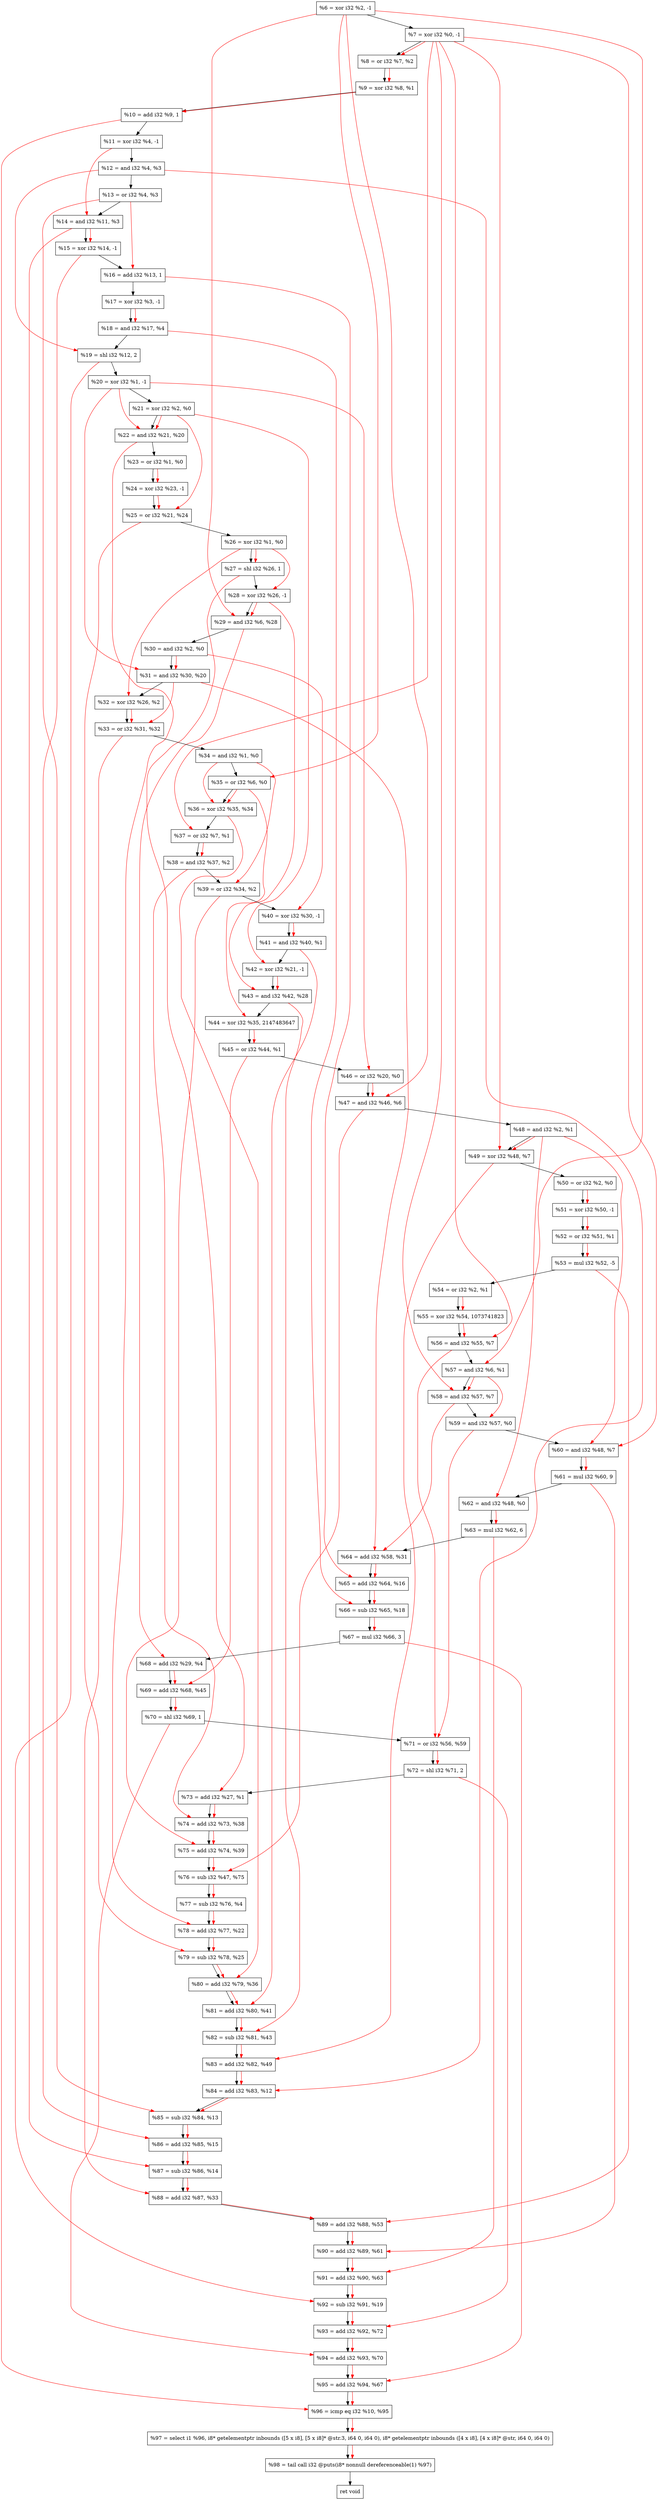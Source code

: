 digraph "DFG for'crackme' function" {
	Node0xa5d2b0[shape=record, label="  %6 = xor i32 %2, -1"];
	Node0xa5d320[shape=record, label="  %7 = xor i32 %0, -1"];
	Node0xa5d390[shape=record, label="  %8 = or i32 %7, %2"];
	Node0xa5d400[shape=record, label="  %9 = xor i32 %8, %1"];
	Node0xa5d4a0[shape=record, label="  %10 = add i32 %9, 1"];
	Node0xa5d510[shape=record, label="  %11 = xor i32 %4, -1"];
	Node0xa5d580[shape=record, label="  %12 = and i32 %4, %3"];
	Node0xa5d5f0[shape=record, label="  %13 = or i32 %4, %3"];
	Node0xa5d660[shape=record, label="  %14 = and i32 %11, %3"];
	Node0xa5d6d0[shape=record, label="  %15 = xor i32 %14, -1"];
	Node0xa5d740[shape=record, label="  %16 = add i32 %13, 1"];
	Node0xa5d7b0[shape=record, label="  %17 = xor i32 %3, -1"];
	Node0xa5d820[shape=record, label="  %18 = and i32 %17, %4"];
	Node0xa5d8c0[shape=record, label="  %19 = shl i32 %12, 2"];
	Node0xa5d930[shape=record, label="  %20 = xor i32 %1, -1"];
	Node0xa5d9a0[shape=record, label="  %21 = xor i32 %2, %0"];
	Node0xa5da10[shape=record, label="  %22 = and i32 %21, %20"];
	Node0xa5da80[shape=record, label="  %23 = or i32 %1, %0"];
	Node0xa5daf0[shape=record, label="  %24 = xor i32 %23, -1"];
	Node0xa5db60[shape=record, label="  %25 = or i32 %21, %24"];
	Node0xa5dbd0[shape=record, label="  %26 = xor i32 %1, %0"];
	Node0xa5dc40[shape=record, label="  %27 = shl i32 %26, 1"];
	Node0xa5dcb0[shape=record, label="  %28 = xor i32 %26, -1"];
	Node0xa5dd20[shape=record, label="  %29 = and i32 %6, %28"];
	Node0xa5dd90[shape=record, label="  %30 = and i32 %2, %0"];
	Node0xa5de00[shape=record, label="  %31 = and i32 %30, %20"];
	Node0xa5de70[shape=record, label="  %32 = xor i32 %26, %2"];
	Node0xa5e0f0[shape=record, label="  %33 = or i32 %31, %32"];
	Node0xa5e160[shape=record, label="  %34 = and i32 %1, %0"];
	Node0xa5e1d0[shape=record, label="  %35 = or i32 %6, %0"];
	Node0xa5e240[shape=record, label="  %36 = xor i32 %35, %34"];
	Node0xa5e2b0[shape=record, label="  %37 = or i32 %7, %1"];
	Node0xa5e320[shape=record, label="  %38 = and i32 %37, %2"];
	Node0xa5e390[shape=record, label="  %39 = or i32 %34, %2"];
	Node0xa5e400[shape=record, label="  %40 = xor i32 %30, -1"];
	Node0xa5e470[shape=record, label="  %41 = and i32 %40, %1"];
	Node0xa5e4e0[shape=record, label="  %42 = xor i32 %21, -1"];
	Node0xa5e550[shape=record, label="  %43 = and i32 %42, %28"];
	Node0xa5e5f0[shape=record, label="  %44 = xor i32 %35, 2147483647"];
	Node0xa5e660[shape=record, label="  %45 = or i32 %44, %1"];
	Node0xa5e6d0[shape=record, label="  %46 = or i32 %20, %0"];
	Node0xa5e740[shape=record, label="  %47 = and i32 %46, %6"];
	Node0xa5e7b0[shape=record, label="  %48 = and i32 %2, %1"];
	Node0xa5e820[shape=record, label="  %49 = xor i32 %48, %7"];
	Node0xa5e890[shape=record, label="  %50 = or i32 %2, %0"];
	Node0xa5e900[shape=record, label="  %51 = xor i32 %50, -1"];
	Node0xa5e970[shape=record, label="  %52 = or i32 %51, %1"];
	Node0xa5ea10[shape=record, label="  %53 = mul i32 %52, -5"];
	Node0xa5ea80[shape=record, label="  %54 = or i32 %2, %1"];
	Node0xa5eb20[shape=record, label="  %55 = xor i32 %54, 1073741823"];
	Node0xa5eb90[shape=record, label="  %56 = and i32 %55, %7"];
	Node0xa5ec00[shape=record, label="  %57 = and i32 %6, %1"];
	Node0xa5ec70[shape=record, label="  %58 = and i32 %57, %7"];
	Node0xa5ece0[shape=record, label="  %59 = and i32 %57, %0"];
	Node0xa5ed50[shape=record, label="  %60 = and i32 %48, %7"];
	Node0xa5edf0[shape=record, label="  %61 = mul i32 %60, 9"];
	Node0xa5ee60[shape=record, label="  %62 = and i32 %48, %0"];
	Node0xa5ef00[shape=record, label="  %63 = mul i32 %62, 6"];
	Node0xa5ef70[shape=record, label="  %64 = add i32 %58, %31"];
	Node0xa5f3f0[shape=record, label="  %65 = add i32 %64, %16"];
	Node0xa5f460[shape=record, label="  %66 = sub i32 %65, %18"];
	Node0xa5f500[shape=record, label="  %67 = mul i32 %66, 3"];
	Node0xa5f570[shape=record, label="  %68 = add i32 %29, %4"];
	Node0xa5f5e0[shape=record, label="  %69 = add i32 %68, %45"];
	Node0xa5f650[shape=record, label="  %70 = shl i32 %69, 1"];
	Node0xa5f6c0[shape=record, label="  %71 = or i32 %56, %59"];
	Node0xa5f730[shape=record, label="  %72 = shl i32 %71, 2"];
	Node0xa5f7a0[shape=record, label="  %73 = add i32 %27, %1"];
	Node0xa5f810[shape=record, label="  %74 = add i32 %73, %38"];
	Node0xa5f880[shape=record, label="  %75 = add i32 %74, %39"];
	Node0xa5f8f0[shape=record, label="  %76 = sub i32 %47, %75"];
	Node0xa5f960[shape=record, label="  %77 = sub i32 %76, %4"];
	Node0xa5f9d0[shape=record, label="  %78 = add i32 %77, %22"];
	Node0xa5fa40[shape=record, label="  %79 = sub i32 %78, %25"];
	Node0xa5fab0[shape=record, label="  %80 = add i32 %79, %36"];
	Node0xa5fb20[shape=record, label="  %81 = add i32 %80, %41"];
	Node0xa5fb90[shape=record, label="  %82 = sub i32 %81, %43"];
	Node0xa5fc00[shape=record, label="  %83 = add i32 %82, %49"];
	Node0xa5fc70[shape=record, label="  %84 = add i32 %83, %12"];
	Node0xa5fce0[shape=record, label="  %85 = sub i32 %84, %13"];
	Node0xa5fd50[shape=record, label="  %86 = add i32 %85, %15"];
	Node0xa5fdc0[shape=record, label="  %87 = sub i32 %86, %14"];
	Node0xa5fe30[shape=record, label="  %88 = add i32 %87, %33"];
	Node0xa5fea0[shape=record, label="  %89 = add i32 %88, %53"];
	Node0xa5ff10[shape=record, label="  %90 = add i32 %89, %61"];
	Node0xa5ff80[shape=record, label="  %91 = add i32 %90, %63"];
	Node0xa5fff0[shape=record, label="  %92 = sub i32 %91, %19"];
	Node0xa60060[shape=record, label="  %93 = add i32 %92, %72"];
	Node0xa600d0[shape=record, label="  %94 = add i32 %93, %70"];
	Node0xa60140[shape=record, label="  %95 = add i32 %94, %67"];
	Node0xa601b0[shape=record, label="  %96 = icmp eq i32 %10, %95"];
	Node0x9fd268[shape=record, label="  %97 = select i1 %96, i8* getelementptr inbounds ([5 x i8], [5 x i8]* @str.3, i64 0, i64 0), i8* getelementptr inbounds ([4 x i8], [4 x i8]* @str, i64 0, i64 0)"];
	Node0xa60440[shape=record, label="  %98 = tail call i32 @puts(i8* nonnull dereferenceable(1) %97)"];
	Node0xa60490[shape=record, label="  ret void"];
	Node0xa5d2b0 -> Node0xa5d320;
	Node0xa5d320 -> Node0xa5d390;
	Node0xa5d390 -> Node0xa5d400;
	Node0xa5d400 -> Node0xa5d4a0;
	Node0xa5d4a0 -> Node0xa5d510;
	Node0xa5d510 -> Node0xa5d580;
	Node0xa5d580 -> Node0xa5d5f0;
	Node0xa5d5f0 -> Node0xa5d660;
	Node0xa5d660 -> Node0xa5d6d0;
	Node0xa5d6d0 -> Node0xa5d740;
	Node0xa5d740 -> Node0xa5d7b0;
	Node0xa5d7b0 -> Node0xa5d820;
	Node0xa5d820 -> Node0xa5d8c0;
	Node0xa5d8c0 -> Node0xa5d930;
	Node0xa5d930 -> Node0xa5d9a0;
	Node0xa5d9a0 -> Node0xa5da10;
	Node0xa5da10 -> Node0xa5da80;
	Node0xa5da80 -> Node0xa5daf0;
	Node0xa5daf0 -> Node0xa5db60;
	Node0xa5db60 -> Node0xa5dbd0;
	Node0xa5dbd0 -> Node0xa5dc40;
	Node0xa5dc40 -> Node0xa5dcb0;
	Node0xa5dcb0 -> Node0xa5dd20;
	Node0xa5dd20 -> Node0xa5dd90;
	Node0xa5dd90 -> Node0xa5de00;
	Node0xa5de00 -> Node0xa5de70;
	Node0xa5de70 -> Node0xa5e0f0;
	Node0xa5e0f0 -> Node0xa5e160;
	Node0xa5e160 -> Node0xa5e1d0;
	Node0xa5e1d0 -> Node0xa5e240;
	Node0xa5e240 -> Node0xa5e2b0;
	Node0xa5e2b0 -> Node0xa5e320;
	Node0xa5e320 -> Node0xa5e390;
	Node0xa5e390 -> Node0xa5e400;
	Node0xa5e400 -> Node0xa5e470;
	Node0xa5e470 -> Node0xa5e4e0;
	Node0xa5e4e0 -> Node0xa5e550;
	Node0xa5e550 -> Node0xa5e5f0;
	Node0xa5e5f0 -> Node0xa5e660;
	Node0xa5e660 -> Node0xa5e6d0;
	Node0xa5e6d0 -> Node0xa5e740;
	Node0xa5e740 -> Node0xa5e7b0;
	Node0xa5e7b0 -> Node0xa5e820;
	Node0xa5e820 -> Node0xa5e890;
	Node0xa5e890 -> Node0xa5e900;
	Node0xa5e900 -> Node0xa5e970;
	Node0xa5e970 -> Node0xa5ea10;
	Node0xa5ea10 -> Node0xa5ea80;
	Node0xa5ea80 -> Node0xa5eb20;
	Node0xa5eb20 -> Node0xa5eb90;
	Node0xa5eb90 -> Node0xa5ec00;
	Node0xa5ec00 -> Node0xa5ec70;
	Node0xa5ec70 -> Node0xa5ece0;
	Node0xa5ece0 -> Node0xa5ed50;
	Node0xa5ed50 -> Node0xa5edf0;
	Node0xa5edf0 -> Node0xa5ee60;
	Node0xa5ee60 -> Node0xa5ef00;
	Node0xa5ef00 -> Node0xa5ef70;
	Node0xa5ef70 -> Node0xa5f3f0;
	Node0xa5f3f0 -> Node0xa5f460;
	Node0xa5f460 -> Node0xa5f500;
	Node0xa5f500 -> Node0xa5f570;
	Node0xa5f570 -> Node0xa5f5e0;
	Node0xa5f5e0 -> Node0xa5f650;
	Node0xa5f650 -> Node0xa5f6c0;
	Node0xa5f6c0 -> Node0xa5f730;
	Node0xa5f730 -> Node0xa5f7a0;
	Node0xa5f7a0 -> Node0xa5f810;
	Node0xa5f810 -> Node0xa5f880;
	Node0xa5f880 -> Node0xa5f8f0;
	Node0xa5f8f0 -> Node0xa5f960;
	Node0xa5f960 -> Node0xa5f9d0;
	Node0xa5f9d0 -> Node0xa5fa40;
	Node0xa5fa40 -> Node0xa5fab0;
	Node0xa5fab0 -> Node0xa5fb20;
	Node0xa5fb20 -> Node0xa5fb90;
	Node0xa5fb90 -> Node0xa5fc00;
	Node0xa5fc00 -> Node0xa5fc70;
	Node0xa5fc70 -> Node0xa5fce0;
	Node0xa5fce0 -> Node0xa5fd50;
	Node0xa5fd50 -> Node0xa5fdc0;
	Node0xa5fdc0 -> Node0xa5fe30;
	Node0xa5fe30 -> Node0xa5fea0;
	Node0xa5fea0 -> Node0xa5ff10;
	Node0xa5ff10 -> Node0xa5ff80;
	Node0xa5ff80 -> Node0xa5fff0;
	Node0xa5fff0 -> Node0xa60060;
	Node0xa60060 -> Node0xa600d0;
	Node0xa600d0 -> Node0xa60140;
	Node0xa60140 -> Node0xa601b0;
	Node0xa601b0 -> Node0x9fd268;
	Node0x9fd268 -> Node0xa60440;
	Node0xa60440 -> Node0xa60490;
edge [color=red]
	Node0xa5d320 -> Node0xa5d390;
	Node0xa5d390 -> Node0xa5d400;
	Node0xa5d400 -> Node0xa5d4a0;
	Node0xa5d510 -> Node0xa5d660;
	Node0xa5d660 -> Node0xa5d6d0;
	Node0xa5d5f0 -> Node0xa5d740;
	Node0xa5d7b0 -> Node0xa5d820;
	Node0xa5d580 -> Node0xa5d8c0;
	Node0xa5d9a0 -> Node0xa5da10;
	Node0xa5d930 -> Node0xa5da10;
	Node0xa5da80 -> Node0xa5daf0;
	Node0xa5d9a0 -> Node0xa5db60;
	Node0xa5daf0 -> Node0xa5db60;
	Node0xa5dbd0 -> Node0xa5dc40;
	Node0xa5dbd0 -> Node0xa5dcb0;
	Node0xa5d2b0 -> Node0xa5dd20;
	Node0xa5dcb0 -> Node0xa5dd20;
	Node0xa5dd90 -> Node0xa5de00;
	Node0xa5d930 -> Node0xa5de00;
	Node0xa5dbd0 -> Node0xa5de70;
	Node0xa5de00 -> Node0xa5e0f0;
	Node0xa5de70 -> Node0xa5e0f0;
	Node0xa5d2b0 -> Node0xa5e1d0;
	Node0xa5e1d0 -> Node0xa5e240;
	Node0xa5e160 -> Node0xa5e240;
	Node0xa5d320 -> Node0xa5e2b0;
	Node0xa5e2b0 -> Node0xa5e320;
	Node0xa5e160 -> Node0xa5e390;
	Node0xa5dd90 -> Node0xa5e400;
	Node0xa5e400 -> Node0xa5e470;
	Node0xa5d9a0 -> Node0xa5e4e0;
	Node0xa5e4e0 -> Node0xa5e550;
	Node0xa5dcb0 -> Node0xa5e550;
	Node0xa5e1d0 -> Node0xa5e5f0;
	Node0xa5e5f0 -> Node0xa5e660;
	Node0xa5d930 -> Node0xa5e6d0;
	Node0xa5e6d0 -> Node0xa5e740;
	Node0xa5d2b0 -> Node0xa5e740;
	Node0xa5e7b0 -> Node0xa5e820;
	Node0xa5d320 -> Node0xa5e820;
	Node0xa5e890 -> Node0xa5e900;
	Node0xa5e900 -> Node0xa5e970;
	Node0xa5e970 -> Node0xa5ea10;
	Node0xa5ea80 -> Node0xa5eb20;
	Node0xa5eb20 -> Node0xa5eb90;
	Node0xa5d320 -> Node0xa5eb90;
	Node0xa5d2b0 -> Node0xa5ec00;
	Node0xa5ec00 -> Node0xa5ec70;
	Node0xa5d320 -> Node0xa5ec70;
	Node0xa5ec00 -> Node0xa5ece0;
	Node0xa5e7b0 -> Node0xa5ed50;
	Node0xa5d320 -> Node0xa5ed50;
	Node0xa5ed50 -> Node0xa5edf0;
	Node0xa5e7b0 -> Node0xa5ee60;
	Node0xa5ee60 -> Node0xa5ef00;
	Node0xa5ec70 -> Node0xa5ef70;
	Node0xa5de00 -> Node0xa5ef70;
	Node0xa5ef70 -> Node0xa5f3f0;
	Node0xa5d740 -> Node0xa5f3f0;
	Node0xa5f3f0 -> Node0xa5f460;
	Node0xa5d820 -> Node0xa5f460;
	Node0xa5f460 -> Node0xa5f500;
	Node0xa5dd20 -> Node0xa5f570;
	Node0xa5f570 -> Node0xa5f5e0;
	Node0xa5e660 -> Node0xa5f5e0;
	Node0xa5f5e0 -> Node0xa5f650;
	Node0xa5eb90 -> Node0xa5f6c0;
	Node0xa5ece0 -> Node0xa5f6c0;
	Node0xa5f6c0 -> Node0xa5f730;
	Node0xa5dc40 -> Node0xa5f7a0;
	Node0xa5f7a0 -> Node0xa5f810;
	Node0xa5e320 -> Node0xa5f810;
	Node0xa5f810 -> Node0xa5f880;
	Node0xa5e390 -> Node0xa5f880;
	Node0xa5e740 -> Node0xa5f8f0;
	Node0xa5f880 -> Node0xa5f8f0;
	Node0xa5f8f0 -> Node0xa5f960;
	Node0xa5f960 -> Node0xa5f9d0;
	Node0xa5da10 -> Node0xa5f9d0;
	Node0xa5f9d0 -> Node0xa5fa40;
	Node0xa5db60 -> Node0xa5fa40;
	Node0xa5fa40 -> Node0xa5fab0;
	Node0xa5e240 -> Node0xa5fab0;
	Node0xa5fab0 -> Node0xa5fb20;
	Node0xa5e470 -> Node0xa5fb20;
	Node0xa5fb20 -> Node0xa5fb90;
	Node0xa5e550 -> Node0xa5fb90;
	Node0xa5fb90 -> Node0xa5fc00;
	Node0xa5e820 -> Node0xa5fc00;
	Node0xa5fc00 -> Node0xa5fc70;
	Node0xa5d580 -> Node0xa5fc70;
	Node0xa5fc70 -> Node0xa5fce0;
	Node0xa5d5f0 -> Node0xa5fce0;
	Node0xa5fce0 -> Node0xa5fd50;
	Node0xa5d6d0 -> Node0xa5fd50;
	Node0xa5fd50 -> Node0xa5fdc0;
	Node0xa5d660 -> Node0xa5fdc0;
	Node0xa5fdc0 -> Node0xa5fe30;
	Node0xa5e0f0 -> Node0xa5fe30;
	Node0xa5fe30 -> Node0xa5fea0;
	Node0xa5ea10 -> Node0xa5fea0;
	Node0xa5fea0 -> Node0xa5ff10;
	Node0xa5edf0 -> Node0xa5ff10;
	Node0xa5ff10 -> Node0xa5ff80;
	Node0xa5ef00 -> Node0xa5ff80;
	Node0xa5ff80 -> Node0xa5fff0;
	Node0xa5d8c0 -> Node0xa5fff0;
	Node0xa5fff0 -> Node0xa60060;
	Node0xa5f730 -> Node0xa60060;
	Node0xa60060 -> Node0xa600d0;
	Node0xa5f650 -> Node0xa600d0;
	Node0xa600d0 -> Node0xa60140;
	Node0xa5f500 -> Node0xa60140;
	Node0xa5d4a0 -> Node0xa601b0;
	Node0xa60140 -> Node0xa601b0;
	Node0xa601b0 -> Node0x9fd268;
	Node0x9fd268 -> Node0xa60440;
}
